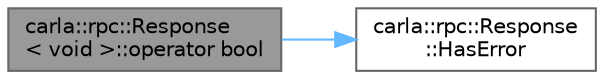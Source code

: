 digraph "carla::rpc::Response&lt; void &gt;::operator bool"
{
 // INTERACTIVE_SVG=YES
 // LATEX_PDF_SIZE
  bgcolor="transparent";
  edge [fontname=Helvetica,fontsize=10,labelfontname=Helvetica,labelfontsize=10];
  node [fontname=Helvetica,fontsize=10,shape=box,height=0.2,width=0.4];
  rankdir="LR";
  Node1 [id="Node000001",label="carla::rpc::Response\l\< void \>::operator bool",height=0.2,width=0.4,color="gray40", fillcolor="grey60", style="filled", fontcolor="black",tooltip=" "];
  Node1 -> Node2 [id="edge1_Node000001_Node000002",color="steelblue1",style="solid",tooltip=" "];
  Node2 [id="Node000002",label="carla::rpc::Response\l::HasError",height=0.2,width=0.4,color="grey40", fillcolor="white", style="filled",URL="$dd/db9/classcarla_1_1rpc_1_1Response.html#a94bd263bc22b686540d4288fba9fa3ab",tooltip=" "];
}
